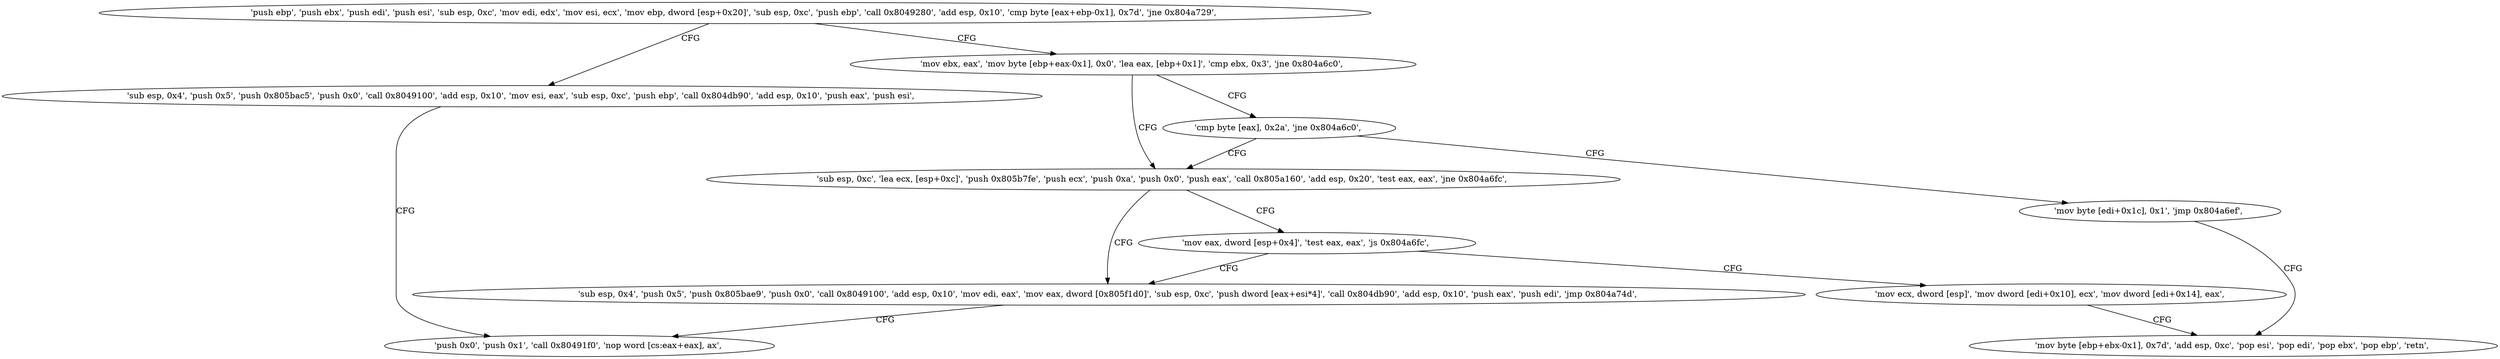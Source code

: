 digraph "func" {
"134522496" [label = "'push ebp', 'push ebx', 'push edi', 'push esi', 'sub esp, 0xc', 'mov edi, edx', 'mov esi, ecx', 'mov ebp, dword [esp+0x20]', 'sub esp, 0xc', 'push ebp', 'call 0x8049280', 'add esp, 0x10', 'cmp byte [eax+ebp-0x1], 0x7d', 'jne 0x804a729', " ]
"134522665" [label = "'sub esp, 0x4', 'push 0x5', 'push 0x805bac5', 'push 0x0', 'call 0x8049100', 'add esp, 0x10', 'mov esi, eax', 'sub esp, 0xc', 'push ebp', 'call 0x804db90', 'add esp, 0x10', 'push eax', 'push esi', " ]
"134522534" [label = "'mov ebx, eax', 'mov byte [ebp+eax-0x1], 0x0', 'lea eax, [ebp+0x1]', 'cmp ebx, 0x3', 'jne 0x804a6c0', " ]
"134522701" [label = "'push 0x0', 'push 0x1', 'call 0x80491f0', 'nop word [cs:eax+eax], ax', " ]
"134522560" [label = "'sub esp, 0xc', 'lea ecx, [esp+0xc]', 'push 0x805b7fe', 'push ecx', 'push 0xa', 'push 0x0', 'push eax', 'call 0x805a160', 'add esp, 0x20', 'test eax, eax', 'jne 0x804a6fc', " ]
"134522549" [label = "'cmp byte [eax], 0x2a', 'jne 0x804a6c0', " ]
"134522620" [label = "'sub esp, 0x4', 'push 0x5', 'push 0x805bae9', 'push 0x0', 'call 0x8049100', 'add esp, 0x10', 'mov edi, eax', 'mov eax, dword [0x805f1d0]', 'sub esp, 0xc', 'push dword [eax+esi*4]', 'call 0x804db90', 'add esp, 0x10', 'push eax', 'push edi', 'jmp 0x804a74d', " ]
"134522590" [label = "'mov eax, dword [esp+0x4]', 'test eax, eax', 'js 0x804a6fc', " ]
"134522554" [label = "'mov byte [edi+0x1c], 0x1', 'jmp 0x804a6ef', " ]
"134522598" [label = "'mov ecx, dword [esp]', 'mov dword [edi+0x10], ecx', 'mov dword [edi+0x14], eax', " ]
"134522607" [label = "'mov byte [ebp+ebx-0x1], 0x7d', 'add esp, 0xc', 'pop esi', 'pop edi', 'pop ebx', 'pop ebp', 'retn', " ]
"134522496" -> "134522665" [ label = "CFG" ]
"134522496" -> "134522534" [ label = "CFG" ]
"134522665" -> "134522701" [ label = "CFG" ]
"134522534" -> "134522560" [ label = "CFG" ]
"134522534" -> "134522549" [ label = "CFG" ]
"134522560" -> "134522620" [ label = "CFG" ]
"134522560" -> "134522590" [ label = "CFG" ]
"134522549" -> "134522560" [ label = "CFG" ]
"134522549" -> "134522554" [ label = "CFG" ]
"134522620" -> "134522701" [ label = "CFG" ]
"134522590" -> "134522620" [ label = "CFG" ]
"134522590" -> "134522598" [ label = "CFG" ]
"134522554" -> "134522607" [ label = "CFG" ]
"134522598" -> "134522607" [ label = "CFG" ]
}

